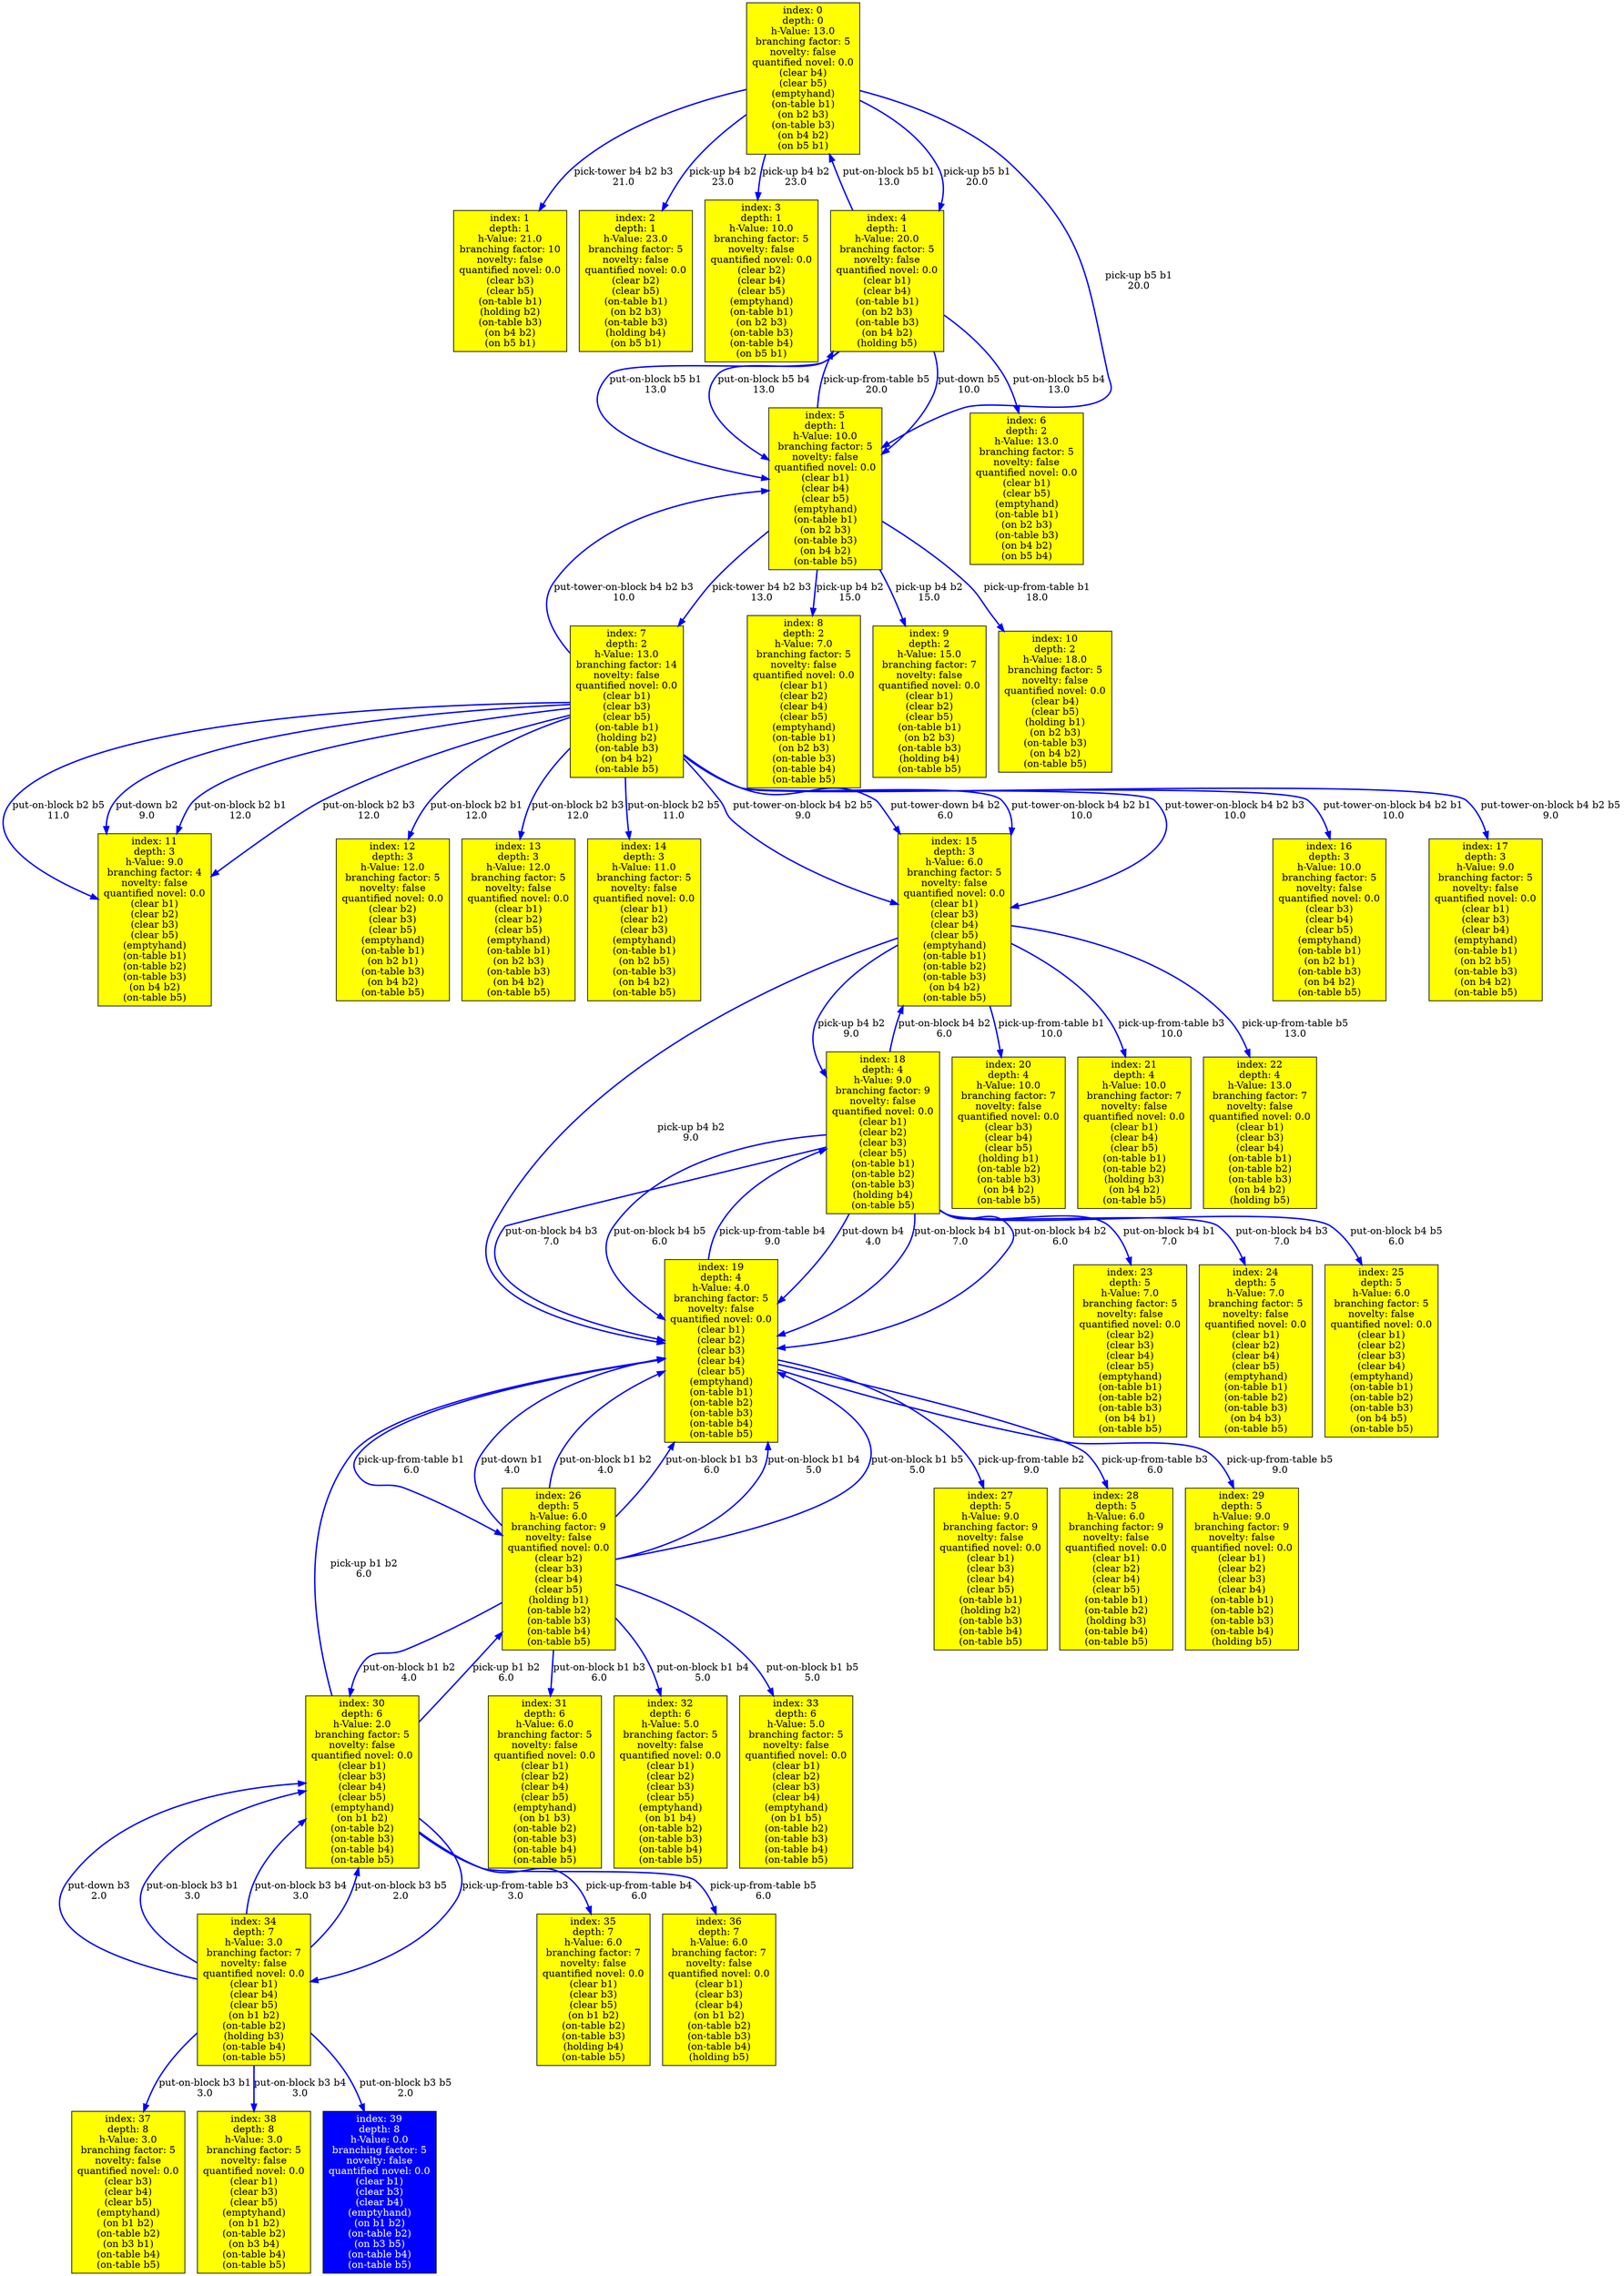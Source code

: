 digraph {
0 [ peripheries="1", shape="rectangle", style="filled", fillcolor="yellow", label="index: 0\ndepth: 0\nh-Value: 13.0\nbranching factor: 5\nnovelty: false\nquantified novel: 0.0\n(clear b4)\n(clear b5)\n(emptyhand)\n(on-table b1)\n(on b2 b3)\n(on-table b3)\n(on b4 b2)\n(on b5 b1)" ]
1 [ peripheries="1", shape="rectangle", style="filled", fillcolor="yellow", label="index: 1\ndepth: 1\nh-Value: 21.0\nbranching factor: 10\nnovelty: false\nquantified novel: 0.0\n(clear b3)\n(clear b5)\n(on-table b1)\n(holding b2)\n(on-table b3)\n(on b4 b2)\n(on b5 b1)" ]
2 [ peripheries="1", shape="rectangle", style="filled", fillcolor="yellow", label="index: 2\ndepth: 1\nh-Value: 23.0\nbranching factor: 5\nnovelty: false\nquantified novel: 0.0\n(clear b2)\n(clear b5)\n(on-table b1)\n(on b2 b3)\n(on-table b3)\n(holding b4)\n(on b5 b1)" ]
3 [ peripheries="1", shape="rectangle", style="filled", fillcolor="yellow", label="index: 3\ndepth: 1\nh-Value: 10.0\nbranching factor: 5\nnovelty: false\nquantified novel: 0.0\n(clear b2)\n(clear b4)\n(clear b5)\n(emptyhand)\n(on-table b1)\n(on b2 b3)\n(on-table b3)\n(on-table b4)\n(on b5 b1)" ]
4 [ peripheries="1", shape="rectangle", style="filled", fillcolor="yellow", label="index: 4\ndepth: 1\nh-Value: 20.0\nbranching factor: 5\nnovelty: false\nquantified novel: 0.0\n(clear b1)\n(clear b4)\n(on-table b1)\n(on b2 b3)\n(on-table b3)\n(on b4 b2)\n(holding b5)" ]
5 [ peripheries="1", shape="rectangle", style="filled", fillcolor="yellow", label="index: 5\ndepth: 1\nh-Value: 10.0\nbranching factor: 5\nnovelty: false\nquantified novel: 0.0\n(clear b1)\n(clear b4)\n(clear b5)\n(emptyhand)\n(on-table b1)\n(on b2 b3)\n(on-table b3)\n(on b4 b2)\n(on-table b5)" ]
6 [ peripheries="1", shape="rectangle", style="filled", fillcolor="yellow", label="index: 6\ndepth: 2\nh-Value: 13.0\nbranching factor: 5\nnovelty: false\nquantified novel: 0.0\n(clear b1)\n(clear b5)\n(emptyhand)\n(on-table b1)\n(on b2 b3)\n(on-table b3)\n(on b4 b2)\n(on b5 b4)" ]
7 [ peripheries="1", shape="rectangle", style="filled", fillcolor="yellow", label="index: 7\ndepth: 2\nh-Value: 13.0\nbranching factor: 14\nnovelty: false\nquantified novel: 0.0\n(clear b1)\n(clear b3)\n(clear b5)\n(on-table b1)\n(holding b2)\n(on-table b3)\n(on b4 b2)\n(on-table b5)" ]
8 [ peripheries="1", shape="rectangle", style="filled", fillcolor="yellow", label="index: 8\ndepth: 2\nh-Value: 7.0\nbranching factor: 5\nnovelty: false\nquantified novel: 0.0\n(clear b1)\n(clear b2)\n(clear b4)\n(clear b5)\n(emptyhand)\n(on-table b1)\n(on b2 b3)\n(on-table b3)\n(on-table b4)\n(on-table b5)" ]
9 [ peripheries="1", shape="rectangle", style="filled", fillcolor="yellow", label="index: 9\ndepth: 2\nh-Value: 15.0\nbranching factor: 7\nnovelty: false\nquantified novel: 0.0\n(clear b1)\n(clear b2)\n(clear b5)\n(on-table b1)\n(on b2 b3)\n(on-table b3)\n(holding b4)\n(on-table b5)" ]
10 [ peripheries="1", shape="rectangle", style="filled", fillcolor="yellow", label="index: 10\ndepth: 2\nh-Value: 18.0\nbranching factor: 5\nnovelty: false\nquantified novel: 0.0\n(clear b4)\n(clear b5)\n(holding b1)\n(on b2 b3)\n(on-table b3)\n(on b4 b2)\n(on-table b5)" ]
11 [ peripheries="1", shape="rectangle", style="filled", fillcolor="yellow", label="index: 11\ndepth: 3\nh-Value: 9.0\nbranching factor: 4\nnovelty: false\nquantified novel: 0.0\n(clear b1)\n(clear b2)\n(clear b3)\n(clear b5)\n(emptyhand)\n(on-table b1)\n(on-table b2)\n(on-table b3)\n(on b4 b2)\n(on-table b5)" ]
12 [ peripheries="1", shape="rectangle", style="filled", fillcolor="yellow", label="index: 12\ndepth: 3\nh-Value: 12.0\nbranching factor: 5\nnovelty: false\nquantified novel: 0.0\n(clear b2)\n(clear b3)\n(clear b5)\n(emptyhand)\n(on-table b1)\n(on b2 b1)\n(on-table b3)\n(on b4 b2)\n(on-table b5)" ]
13 [ peripheries="1", shape="rectangle", style="filled", fillcolor="yellow", label="index: 13\ndepth: 3\nh-Value: 12.0\nbranching factor: 5\nnovelty: false\nquantified novel: 0.0\n(clear b1)\n(clear b2)\n(clear b5)\n(emptyhand)\n(on-table b1)\n(on b2 b3)\n(on-table b3)\n(on b4 b2)\n(on-table b5)" ]
14 [ peripheries="1", shape="rectangle", style="filled", fillcolor="yellow", label="index: 14\ndepth: 3\nh-Value: 11.0\nbranching factor: 5\nnovelty: false\nquantified novel: 0.0\n(clear b1)\n(clear b2)\n(clear b3)\n(emptyhand)\n(on-table b1)\n(on b2 b5)\n(on-table b3)\n(on b4 b2)\n(on-table b5)" ]
15 [ peripheries="1", shape="rectangle", style="filled", fillcolor="yellow", label="index: 15\ndepth: 3\nh-Value: 6.0\nbranching factor: 5\nnovelty: false\nquantified novel: 0.0\n(clear b1)\n(clear b3)\n(clear b4)\n(clear b5)\n(emptyhand)\n(on-table b1)\n(on-table b2)\n(on-table b3)\n(on b4 b2)\n(on-table b5)" ]
16 [ peripheries="1", shape="rectangle", style="filled", fillcolor="yellow", label="index: 16\ndepth: 3\nh-Value: 10.0\nbranching factor: 5\nnovelty: false\nquantified novel: 0.0\n(clear b3)\n(clear b4)\n(clear b5)\n(emptyhand)\n(on-table b1)\n(on b2 b1)\n(on-table b3)\n(on b4 b2)\n(on-table b5)" ]
17 [ peripheries="1", shape="rectangle", style="filled", fillcolor="yellow", label="index: 17\ndepth: 3\nh-Value: 9.0\nbranching factor: 5\nnovelty: false\nquantified novel: 0.0\n(clear b1)\n(clear b3)\n(clear b4)\n(emptyhand)\n(on-table b1)\n(on b2 b5)\n(on-table b3)\n(on b4 b2)\n(on-table b5)" ]
18 [ peripheries="1", shape="rectangle", style="filled", fillcolor="yellow", label="index: 18\ndepth: 4\nh-Value: 9.0\nbranching factor: 9\nnovelty: false\nquantified novel: 0.0\n(clear b1)\n(clear b2)\n(clear b3)\n(clear b5)\n(on-table b1)\n(on-table b2)\n(on-table b3)\n(holding b4)\n(on-table b5)" ]
19 [ peripheries="1", shape="rectangle", style="filled", fillcolor="yellow", label="index: 19\ndepth: 4\nh-Value: 4.0\nbranching factor: 5\nnovelty: false\nquantified novel: 0.0\n(clear b1)\n(clear b2)\n(clear b3)\n(clear b4)\n(clear b5)\n(emptyhand)\n(on-table b1)\n(on-table b2)\n(on-table b3)\n(on-table b4)\n(on-table b5)" ]
20 [ peripheries="1", shape="rectangle", style="filled", fillcolor="yellow", label="index: 20\ndepth: 4\nh-Value: 10.0\nbranching factor: 7\nnovelty: false\nquantified novel: 0.0\n(clear b3)\n(clear b4)\n(clear b5)\n(holding b1)\n(on-table b2)\n(on-table b3)\n(on b4 b2)\n(on-table b5)" ]
21 [ peripheries="1", shape="rectangle", style="filled", fillcolor="yellow", label="index: 21\ndepth: 4\nh-Value: 10.0\nbranching factor: 7\nnovelty: false\nquantified novel: 0.0\n(clear b1)\n(clear b4)\n(clear b5)\n(on-table b1)\n(on-table b2)\n(holding b3)\n(on b4 b2)\n(on-table b5)" ]
22 [ peripheries="1", shape="rectangle", style="filled", fillcolor="yellow", label="index: 22\ndepth: 4\nh-Value: 13.0\nbranching factor: 7\nnovelty: false\nquantified novel: 0.0\n(clear b1)\n(clear b3)\n(clear b4)\n(on-table b1)\n(on-table b2)\n(on-table b3)\n(on b4 b2)\n(holding b5)" ]
23 [ peripheries="1", shape="rectangle", style="filled", fillcolor="yellow", label="index: 23\ndepth: 5\nh-Value: 7.0\nbranching factor: 5\nnovelty: false\nquantified novel: 0.0\n(clear b2)\n(clear b3)\n(clear b4)\n(clear b5)\n(emptyhand)\n(on-table b1)\n(on-table b2)\n(on-table b3)\n(on b4 b1)\n(on-table b5)" ]
24 [ peripheries="1", shape="rectangle", style="filled", fillcolor="yellow", label="index: 24\ndepth: 5\nh-Value: 7.0\nbranching factor: 5\nnovelty: false\nquantified novel: 0.0\n(clear b1)\n(clear b2)\n(clear b4)\n(clear b5)\n(emptyhand)\n(on-table b1)\n(on-table b2)\n(on-table b3)\n(on b4 b3)\n(on-table b5)" ]
25 [ peripheries="1", shape="rectangle", style="filled", fillcolor="yellow", label="index: 25\ndepth: 5\nh-Value: 6.0\nbranching factor: 5\nnovelty: false\nquantified novel: 0.0\n(clear b1)\n(clear b2)\n(clear b3)\n(clear b4)\n(emptyhand)\n(on-table b1)\n(on-table b2)\n(on-table b3)\n(on b4 b5)\n(on-table b5)" ]
26 [ peripheries="1", shape="rectangle", style="filled", fillcolor="yellow", label="index: 26\ndepth: 5\nh-Value: 6.0\nbranching factor: 9\nnovelty: false\nquantified novel: 0.0\n(clear b2)\n(clear b3)\n(clear b4)\n(clear b5)\n(holding b1)\n(on-table b2)\n(on-table b3)\n(on-table b4)\n(on-table b5)" ]
27 [ peripheries="1", shape="rectangle", style="filled", fillcolor="yellow", label="index: 27\ndepth: 5\nh-Value: 9.0\nbranching factor: 9\nnovelty: false\nquantified novel: 0.0\n(clear b1)\n(clear b3)\n(clear b4)\n(clear b5)\n(on-table b1)\n(holding b2)\n(on-table b3)\n(on-table b4)\n(on-table b5)" ]
28 [ peripheries="1", shape="rectangle", style="filled", fillcolor="yellow", label="index: 28\ndepth: 5\nh-Value: 6.0\nbranching factor: 9\nnovelty: false\nquantified novel: 0.0\n(clear b1)\n(clear b2)\n(clear b4)\n(clear b5)\n(on-table b1)\n(on-table b2)\n(holding b3)\n(on-table b4)\n(on-table b5)" ]
29 [ peripheries="1", shape="rectangle", style="filled", fillcolor="yellow", label="index: 29\ndepth: 5\nh-Value: 9.0\nbranching factor: 9\nnovelty: false\nquantified novel: 0.0\n(clear b1)\n(clear b2)\n(clear b3)\n(clear b4)\n(on-table b1)\n(on-table b2)\n(on-table b3)\n(on-table b4)\n(holding b5)" ]
30 [ peripheries="1", shape="rectangle", style="filled", fillcolor="yellow", label="index: 30\ndepth: 6\nh-Value: 2.0\nbranching factor: 5\nnovelty: false\nquantified novel: 0.0\n(clear b1)\n(clear b3)\n(clear b4)\n(clear b5)\n(emptyhand)\n(on b1 b2)\n(on-table b2)\n(on-table b3)\n(on-table b4)\n(on-table b5)" ]
31 [ peripheries="1", shape="rectangle", style="filled", fillcolor="yellow", label="index: 31\ndepth: 6\nh-Value: 6.0\nbranching factor: 5\nnovelty: false\nquantified novel: 0.0\n(clear b1)\n(clear b2)\n(clear b4)\n(clear b5)\n(emptyhand)\n(on b1 b3)\n(on-table b2)\n(on-table b3)\n(on-table b4)\n(on-table b5)" ]
32 [ peripheries="1", shape="rectangle", style="filled", fillcolor="yellow", label="index: 32\ndepth: 6\nh-Value: 5.0\nbranching factor: 5\nnovelty: false\nquantified novel: 0.0\n(clear b1)\n(clear b2)\n(clear b3)\n(clear b5)\n(emptyhand)\n(on b1 b4)\n(on-table b2)\n(on-table b3)\n(on-table b4)\n(on-table b5)" ]
33 [ peripheries="1", shape="rectangle", style="filled", fillcolor="yellow", label="index: 33\ndepth: 6\nh-Value: 5.0\nbranching factor: 5\nnovelty: false\nquantified novel: 0.0\n(clear b1)\n(clear b2)\n(clear b3)\n(clear b4)\n(emptyhand)\n(on b1 b5)\n(on-table b2)\n(on-table b3)\n(on-table b4)\n(on-table b5)" ]
34 [ peripheries="1", shape="rectangle", style="filled", fillcolor="yellow", label="index: 34\ndepth: 7\nh-Value: 3.0\nbranching factor: 7\nnovelty: false\nquantified novel: 0.0\n(clear b1)\n(clear b4)\n(clear b5)\n(on b1 b2)\n(on-table b2)\n(holding b3)\n(on-table b4)\n(on-table b5)" ]
35 [ peripheries="1", shape="rectangle", style="filled", fillcolor="yellow", label="index: 35\ndepth: 7\nh-Value: 6.0\nbranching factor: 7\nnovelty: false\nquantified novel: 0.0\n(clear b1)\n(clear b3)\n(clear b5)\n(on b1 b2)\n(on-table b2)\n(on-table b3)\n(holding b4)\n(on-table b5)" ]
36 [ peripheries="1", shape="rectangle", style="filled", fillcolor="yellow", label="index: 36\ndepth: 7\nh-Value: 6.0\nbranching factor: 7\nnovelty: false\nquantified novel: 0.0\n(clear b1)\n(clear b3)\n(clear b4)\n(on b1 b2)\n(on-table b2)\n(on-table b3)\n(on-table b4)\n(holding b5)" ]
37 [ peripheries="1", shape="rectangle", style="filled", fillcolor="yellow", label="index: 37\ndepth: 8\nh-Value: 3.0\nbranching factor: 5\nnovelty: false\nquantified novel: 0.0\n(clear b3)\n(clear b4)\n(clear b5)\n(emptyhand)\n(on b1 b2)\n(on-table b2)\n(on b3 b1)\n(on-table b4)\n(on-table b5)" ]
38 [ peripheries="1", shape="rectangle", style="filled", fillcolor="yellow", label="index: 38\ndepth: 8\nh-Value: 3.0\nbranching factor: 5\nnovelty: false\nquantified novel: 0.0\n(clear b1)\n(clear b3)\n(clear b5)\n(emptyhand)\n(on b1 b2)\n(on-table b2)\n(on b3 b4)\n(on-table b4)\n(on-table b5)" ]
39 [ peripheries="1", shape="rectangle", fontcolor="white", style="filled", fillcolor="blue", label="index: 39\ndepth: 8\nh-Value: 0.0\nbranching factor: 5\nnovelty: false\nquantified novel: 0.0\n(clear b1)\n(clear b3)\n(clear b4)\n(emptyhand)\n(on b1 b2)\n(on-table b2)\n(on b3 b5)\n(on-table b4)\n(on-table b5)" ]
0 -> 1 [ label="pick-tower b4 b2 b3\n21.0\n", style="bold", color="blue"  ]
0 -> 2 [ label="pick-up b4 b2\n23.0\n", style="bold", color="blue"  ]
0 -> 3 [ label="pick-up b4 b2\n23.0\n", style="bold", color="blue"  ]
0 -> 4 [ label="pick-up b5 b1\n20.0\n", style="bold", color="blue"  ]
0 -> 5 [ label="pick-up b5 b1\n20.0\n", style="bold", color="blue"  ]
4 -> 5 [ label="put-down b5\n10.0\n", style="bold", color="blue"  ]
4 -> 5 [ label="put-on-block b5 b1\n13.0\n", style="bold", color="blue"  ]
4 -> 0 [ label="put-on-block b5 b1\n13.0\n", style="bold", color="blue"  ]
4 -> 5 [ label="put-on-block b5 b4\n13.0\n", style="bold", color="blue"  ]
4 -> 6 [ label="put-on-block b5 b4\n13.0\n", style="bold", color="blue"  ]
5 -> 7 [ label="pick-tower b4 b2 b3\n13.0\n", style="bold", color="blue"  ]
5 -> 8 [ label="pick-up b4 b2\n15.0\n", style="bold", color="blue"  ]
5 -> 9 [ label="pick-up b4 b2\n15.0\n", style="bold", color="blue"  ]
5 -> 10 [ label="pick-up-from-table b1\n18.0\n", style="bold", color="blue"  ]
5 -> 4 [ label="pick-up-from-table b5\n20.0\n", style="bold", color="blue"  ]
7 -> 11 [ label="put-down b2\n9.0\n", style="bold", color="blue"  ]
7 -> 12 [ label="put-on-block b2 b1\n12.0\n", style="bold", color="blue"  ]
7 -> 11 [ label="put-on-block b2 b1\n12.0\n", style="bold", color="blue"  ]
7 -> 13 [ label="put-on-block b2 b3\n12.0\n", style="bold", color="blue"  ]
7 -> 11 [ label="put-on-block b2 b3\n12.0\n", style="bold", color="blue"  ]
7 -> 14 [ label="put-on-block b2 b5\n11.0\n", style="bold", color="blue"  ]
7 -> 11 [ label="put-on-block b2 b5\n11.0\n", style="bold", color="blue"  ]
7 -> 15 [ label="put-tower-down b4 b2\n6.0\n", style="bold", color="blue"  ]
7 -> 16 [ label="put-tower-on-block b4 b2 b1\n10.0\n", style="bold", color="blue"  ]
7 -> 15 [ label="put-tower-on-block b4 b2 b1\n10.0\n", style="bold", color="blue"  ]
7 -> 5 [ label="put-tower-on-block b4 b2 b3\n10.0\n", style="bold", color="blue"  ]
7 -> 15 [ label="put-tower-on-block b4 b2 b3\n10.0\n", style="bold", color="blue"  ]
7 -> 17 [ label="put-tower-on-block b4 b2 b5\n9.0\n", style="bold", color="blue"  ]
7 -> 15 [ label="put-tower-on-block b4 b2 b5\n9.0\n", style="bold", color="blue"  ]
15 -> 18 [ label="pick-up b4 b2\n9.0\n", style="bold", color="blue"  ]
15 -> 19 [ label="pick-up b4 b2\n9.0\n", style="bold", color="blue"  ]
15 -> 20 [ label="pick-up-from-table b1\n10.0\n", style="bold", color="blue"  ]
15 -> 21 [ label="pick-up-from-table b3\n10.0\n", style="bold", color="blue"  ]
15 -> 22 [ label="pick-up-from-table b5\n13.0\n", style="bold", color="blue"  ]
18 -> 19 [ label="put-down b4\n4.0\n", style="bold", color="blue"  ]
18 -> 23 [ label="put-on-block b4 b1\n7.0\n", style="bold", color="blue"  ]
18 -> 19 [ label="put-on-block b4 b1\n7.0\n", style="bold", color="blue"  ]
18 -> 19 [ label="put-on-block b4 b2\n6.0\n", style="bold", color="blue"  ]
18 -> 15 [ label="put-on-block b4 b2\n6.0\n", style="bold", color="blue"  ]
18 -> 24 [ label="put-on-block b4 b3\n7.0\n", style="bold", color="blue"  ]
18 -> 19 [ label="put-on-block b4 b3\n7.0\n", style="bold", color="blue"  ]
18 -> 25 [ label="put-on-block b4 b5\n6.0\n", style="bold", color="blue"  ]
18 -> 19 [ label="put-on-block b4 b5\n6.0\n", style="bold", color="blue"  ]
19 -> 26 [ label="pick-up-from-table b1\n6.0\n", style="bold", color="blue"  ]
19 -> 27 [ label="pick-up-from-table b2\n9.0\n", style="bold", color="blue"  ]
19 -> 28 [ label="pick-up-from-table b3\n6.0\n", style="bold", color="blue"  ]
19 -> 18 [ label="pick-up-from-table b4\n9.0\n", style="bold", color="blue"  ]
19 -> 29 [ label="pick-up-from-table b5\n9.0\n", style="bold", color="blue"  ]
26 -> 19 [ label="put-down b1\n4.0\n", style="bold", color="blue"  ]
26 -> 30 [ label="put-on-block b1 b2\n4.0\n", style="bold", color="blue"  ]
26 -> 19 [ label="put-on-block b1 b2\n4.0\n", style="bold", color="blue"  ]
26 -> 31 [ label="put-on-block b1 b3\n6.0\n", style="bold", color="blue"  ]
26 -> 19 [ label="put-on-block b1 b3\n6.0\n", style="bold", color="blue"  ]
26 -> 19 [ label="put-on-block b1 b4\n5.0\n", style="bold", color="blue"  ]
26 -> 32 [ label="put-on-block b1 b4\n5.0\n", style="bold", color="blue"  ]
26 -> 19 [ label="put-on-block b1 b5\n5.0\n", style="bold", color="blue"  ]
26 -> 33 [ label="put-on-block b1 b5\n5.0\n", style="bold", color="blue"  ]
30 -> 26 [ label="pick-up b1 b2\n6.0\n", style="bold", color="blue"  ]
30 -> 19 [ label="pick-up b1 b2\n6.0\n", style="bold", color="blue"  ]
30 -> 34 [ label="pick-up-from-table b3\n3.0\n", style="bold", color="blue"  ]
30 -> 35 [ label="pick-up-from-table b4\n6.0\n", style="bold", color="blue"  ]
30 -> 36 [ label="pick-up-from-table b5\n6.0\n", style="bold", color="blue"  ]
34 -> 30 [ label="put-down b3\n2.0\n", style="bold", color="blue"  ]
34 -> 37 [ label="put-on-block b3 b1\n3.0\n", style="bold", color="blue"  ]
34 -> 30 [ label="put-on-block b3 b1\n3.0\n", style="bold", color="blue"  ]
34 -> 38 [ label="put-on-block b3 b4\n3.0\n", style="bold", color="blue"  ]
34 -> 30 [ label="put-on-block b3 b4\n3.0\n", style="bold", color="blue"  ]
34 -> 39 [ label="put-on-block b3 b5\n2.0\n", style="bold", color="blue"  ]
34 -> 30 [ label="put-on-block b3 b5\n2.0\n", style="bold", color="blue"  ]
}
